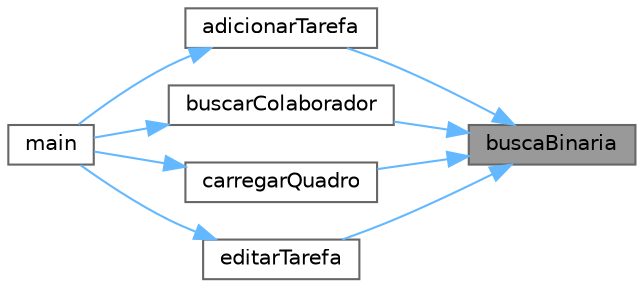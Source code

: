 digraph "buscaBinaria"
{
 // INTERACTIVE_SVG=YES
 // LATEX_PDF_SIZE
  bgcolor="transparent";
  edge [fontname=Helvetica,fontsize=10,labelfontname=Helvetica,labelfontsize=10];
  node [fontname=Helvetica,fontsize=10,shape=box,height=0.2,width=0.4];
  rankdir="RL";
  Node1 [id="Node000001",label="buscaBinaria",height=0.2,width=0.4,color="gray40", fillcolor="grey60", style="filled", fontcolor="black",tooltip="Realiza uma busca binária em uma equipe de colaboradores pelo ID."];
  Node1 -> Node2 [id="edge9_Node000001_Node000002",dir="back",color="steelblue1",style="solid",tooltip=" "];
  Node2 [id="Node000002",label="adicionarTarefa",height=0.2,width=0.4,color="grey40", fillcolor="white", style="filled",URL="$df/d0a/main_8cpp.html#a0d931717ab3053bc49784e26575b01d6",tooltip="Adiciona uma nova tarefa a uma coluna no quadro KanBan."];
  Node2 -> Node3 [id="edge10_Node000002_Node000003",dir="back",color="steelblue1",style="solid",tooltip=" "];
  Node3 [id="Node000003",label="main",height=0.2,width=0.4,color="grey40", fillcolor="white", style="filled",URL="$df/d0a/main_8cpp.html#ae66f6b31b5ad750f1fe042a706a4e3d4",tooltip=" "];
  Node1 -> Node4 [id="edge11_Node000001_Node000004",dir="back",color="steelblue1",style="solid",tooltip=" "];
  Node4 [id="Node000004",label="buscarColaborador",height=0.2,width=0.4,color="grey40", fillcolor="white", style="filled",URL="$df/d0a/main_8cpp.html#a437489a63da65aff2f992d1273edacaa",tooltip="Busca um colaborador pelo ID no quadro KanBan e exibe suas informações."];
  Node4 -> Node3 [id="edge12_Node000004_Node000003",dir="back",color="steelblue1",style="solid",tooltip=" "];
  Node1 -> Node5 [id="edge13_Node000001_Node000005",dir="back",color="steelblue1",style="solid",tooltip=" "];
  Node5 [id="Node000005",label="carregarQuadro",height=0.2,width=0.4,color="grey40", fillcolor="white", style="filled",URL="$df/d0a/main_8cpp.html#ac19c0f76269ed6195cad2776a32e04f1",tooltip="Carrega um quadro KanBan a partir de um arquivo."];
  Node5 -> Node3 [id="edge14_Node000005_Node000003",dir="back",color="steelblue1",style="solid",tooltip=" "];
  Node1 -> Node6 [id="edge15_Node000001_Node000006",dir="back",color="steelblue1",style="solid",tooltip=" "];
  Node6 [id="Node000006",label="editarTarefa",height=0.2,width=0.4,color="grey40", fillcolor="white", style="filled",URL="$df/d0a/main_8cpp.html#ac8773e0e3b3c75454e680ff43c6fcd7f",tooltip="Edita uma tarefa existente no quadro KanBan."];
  Node6 -> Node3 [id="edge16_Node000006_Node000003",dir="back",color="steelblue1",style="solid",tooltip=" "];
}

